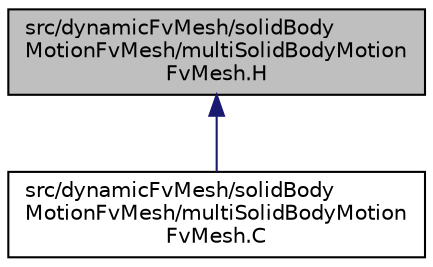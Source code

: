 digraph "src/dynamicFvMesh/solidBodyMotionFvMesh/multiSolidBodyMotionFvMesh.H"
{
  bgcolor="transparent";
  edge [fontname="Helvetica",fontsize="10",labelfontname="Helvetica",labelfontsize="10"];
  node [fontname="Helvetica",fontsize="10",shape=record];
  Node1 [label="src/dynamicFvMesh/solidBody\lMotionFvMesh/multiSolidBodyMotion\lFvMesh.H",height=0.2,width=0.4,color="black", fillcolor="grey75", style="filled", fontcolor="black"];
  Node1 -> Node2 [dir="back",color="midnightblue",fontsize="10",style="solid",fontname="Helvetica"];
  Node2 [label="src/dynamicFvMesh/solidBody\lMotionFvMesh/multiSolidBodyMotion\lFvMesh.C",height=0.2,width=0.4,color="black",URL="$a04865.html"];
}
